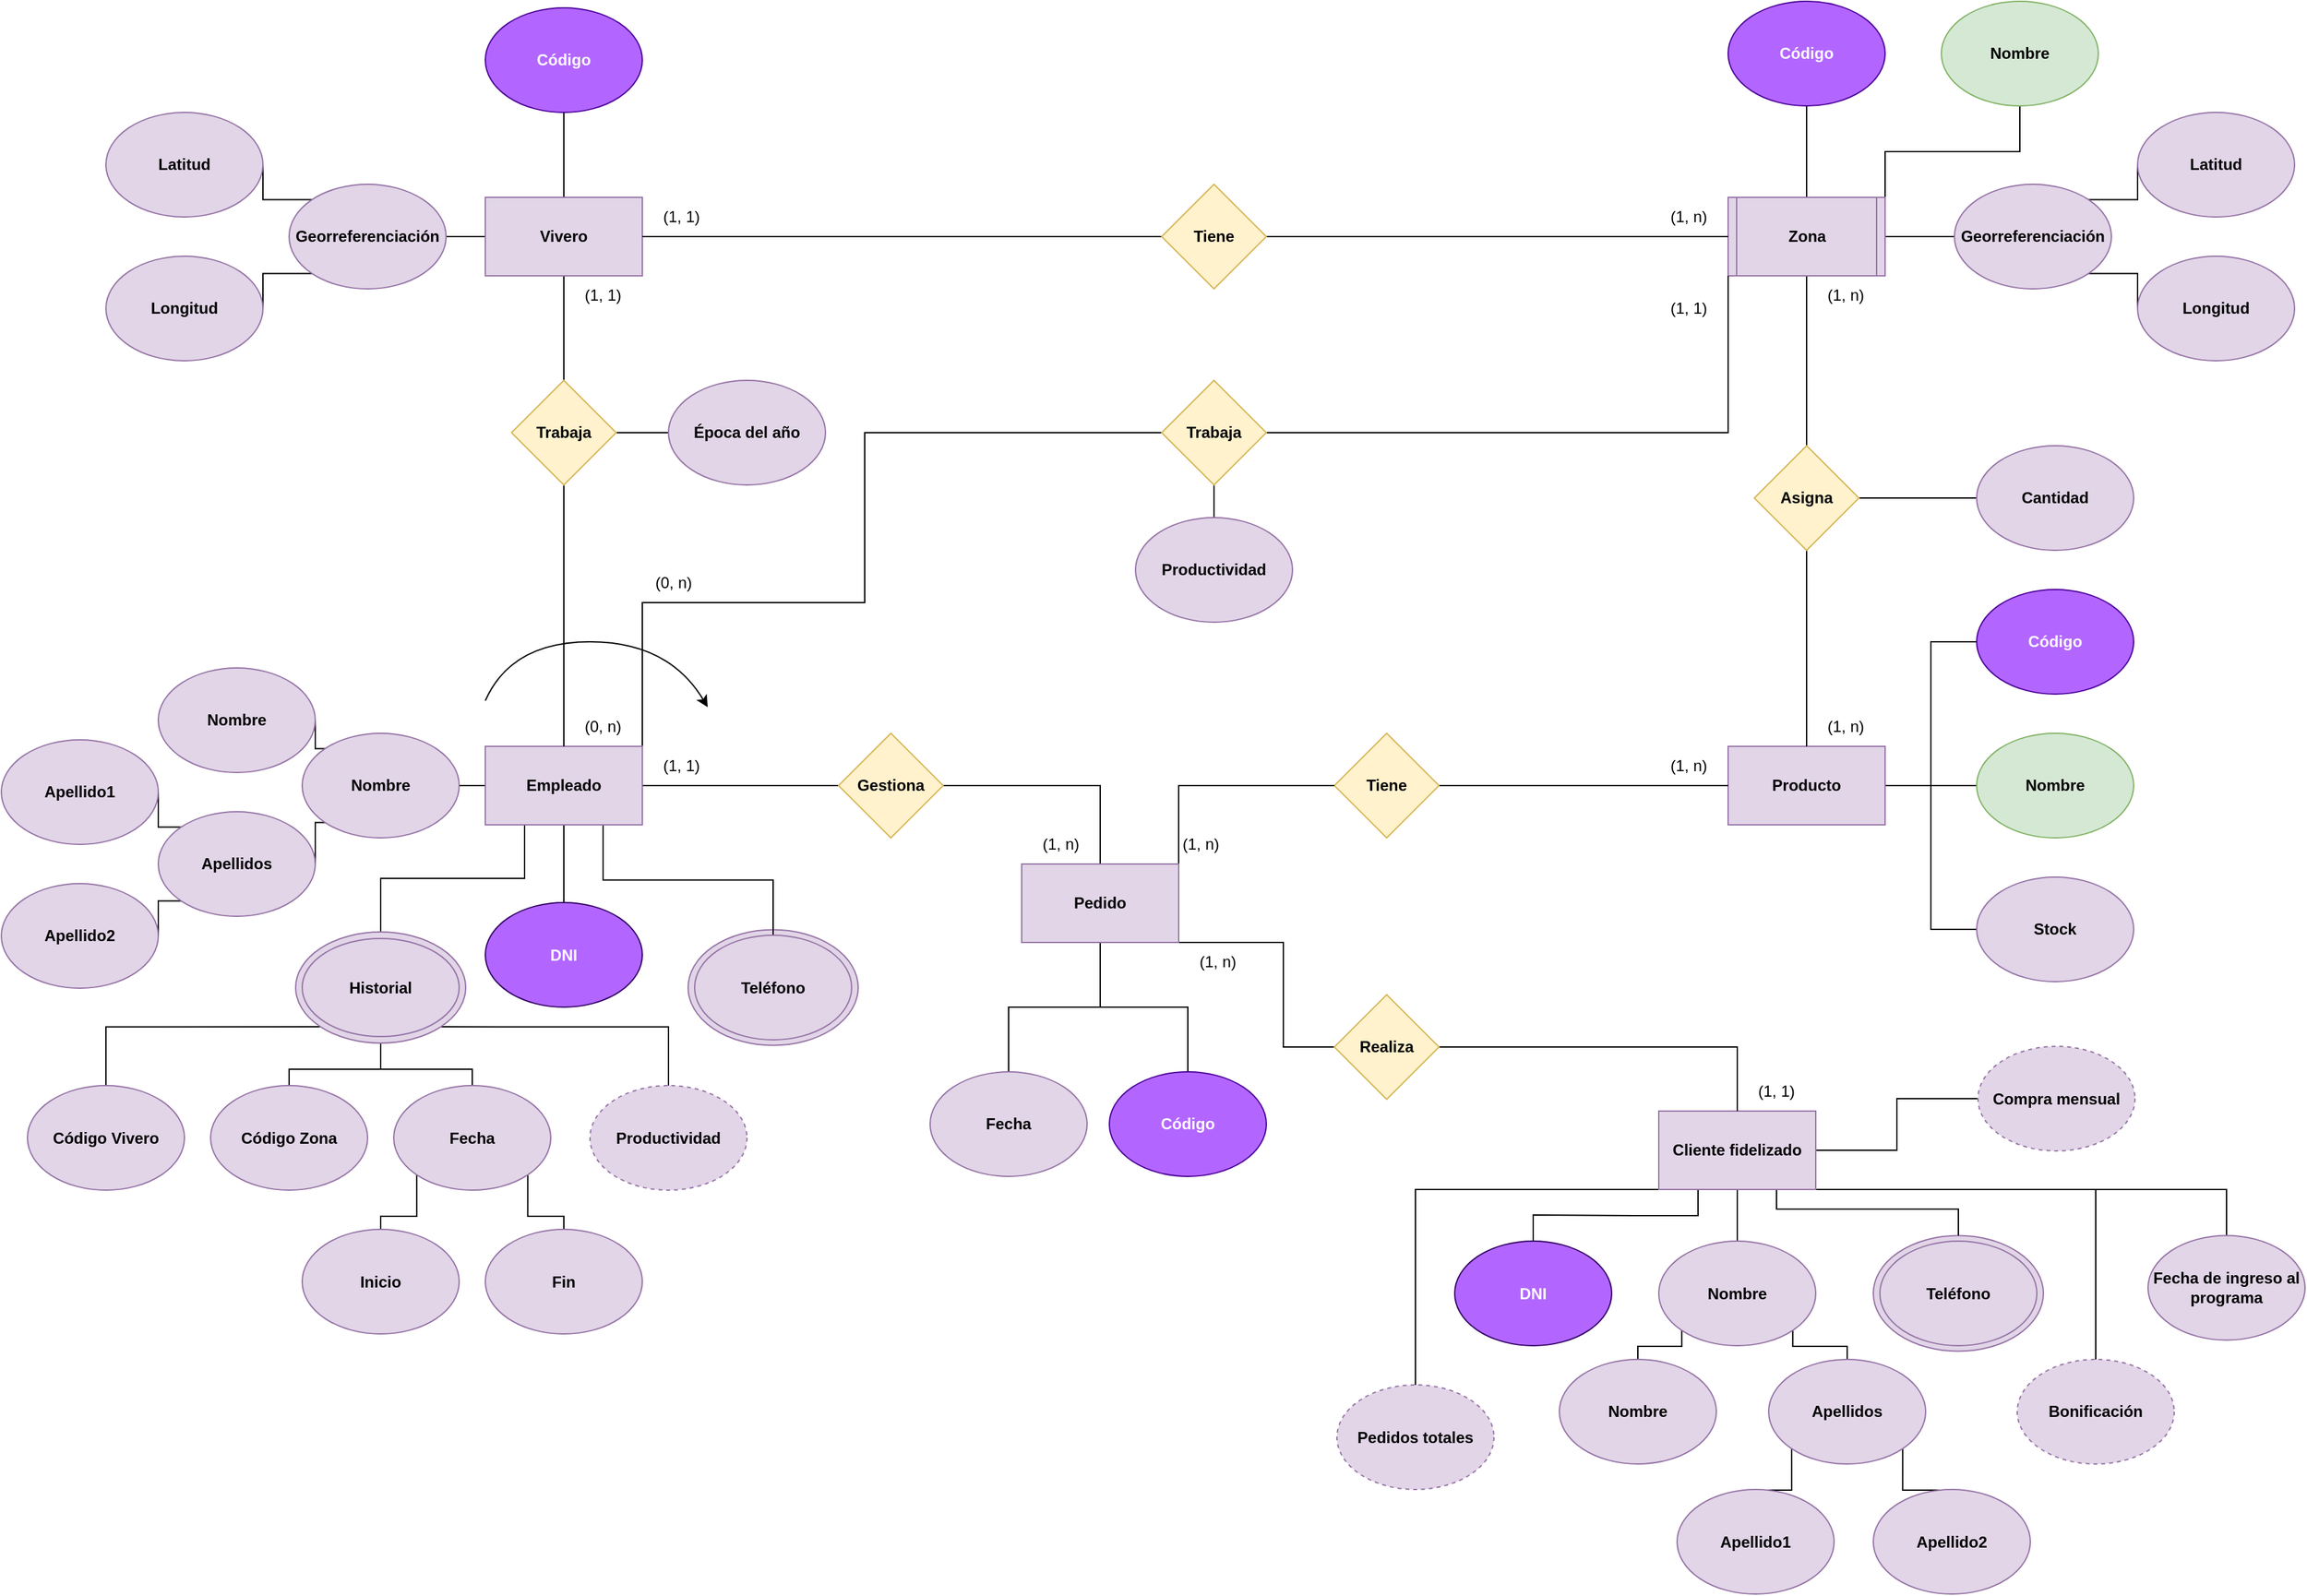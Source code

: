 <mxfile version="24.7.17">
  <diagram name="Página-1" id="fGBg8H6IiusP8ru-n_HM">
    <mxGraphModel grid="1" page="1" gridSize="10" guides="1" tooltips="1" connect="1" arrows="1" fold="1" pageScale="1" pageWidth="827" pageHeight="1169" math="0" shadow="0">
      <root>
        <mxCell id="0" />
        <mxCell id="1" parent="0" />
        <mxCell id="a82J_KMj02gzuWQmatUz-117" value="&lt;b&gt;Teléfono&lt;/b&gt;" style="ellipse;whiteSpace=wrap;html=1;fillColor=#e1d5e7;strokeColor=#9673a6;" vertex="1" parent="1">
          <mxGeometry x="395" y="860.25" width="130" height="88.5" as="geometry" />
        </mxCell>
        <mxCell id="a82J_KMj02gzuWQmatUz-102" style="edgeStyle=orthogonalEdgeStyle;rounded=0;orthogonalLoop=1;jettySize=auto;html=1;exitX=0.5;exitY=0;exitDx=0;exitDy=0;entryX=0.25;entryY=1;entryDx=0;entryDy=0;endArrow=none;endFill=0;" edge="1" parent="1" source="a82J_KMj02gzuWQmatUz-95" target="a82J_KMj02gzuWQmatUz-60">
          <mxGeometry relative="1" as="geometry" />
        </mxCell>
        <mxCell id="a82J_KMj02gzuWQmatUz-103" style="edgeStyle=orthogonalEdgeStyle;rounded=0;orthogonalLoop=1;jettySize=auto;html=1;exitX=0;exitY=1;exitDx=0;exitDy=0;entryX=0.5;entryY=0;entryDx=0;entryDy=0;endArrow=none;endFill=0;" edge="1" parent="1" source="a82J_KMj02gzuWQmatUz-95" target="a82J_KMj02gzuWQmatUz-96">
          <mxGeometry relative="1" as="geometry" />
        </mxCell>
        <mxCell id="a82J_KMj02gzuWQmatUz-104" style="edgeStyle=orthogonalEdgeStyle;rounded=0;orthogonalLoop=1;jettySize=auto;html=1;exitX=0.5;exitY=1;exitDx=0;exitDy=0;entryX=0.5;entryY=0;entryDx=0;entryDy=0;endArrow=none;endFill=0;" edge="1" parent="1" source="a82J_KMj02gzuWQmatUz-95" target="a82J_KMj02gzuWQmatUz-97">
          <mxGeometry relative="1" as="geometry" />
        </mxCell>
        <mxCell id="a82J_KMj02gzuWQmatUz-105" style="edgeStyle=orthogonalEdgeStyle;rounded=0;orthogonalLoop=1;jettySize=auto;html=1;exitX=0.5;exitY=1;exitDx=0;exitDy=0;entryX=0.5;entryY=0;entryDx=0;entryDy=0;endArrow=none;endFill=0;" edge="1" parent="1" source="a82J_KMj02gzuWQmatUz-95" target="a82J_KMj02gzuWQmatUz-98">
          <mxGeometry relative="1" as="geometry" />
        </mxCell>
        <mxCell id="a82J_KMj02gzuWQmatUz-106" style="edgeStyle=orthogonalEdgeStyle;rounded=0;orthogonalLoop=1;jettySize=auto;html=1;exitX=1;exitY=1;exitDx=0;exitDy=0;entryX=0.5;entryY=0;entryDx=0;entryDy=0;endArrow=none;endFill=0;" edge="1" parent="1" source="a82J_KMj02gzuWQmatUz-95" target="a82J_KMj02gzuWQmatUz-101">
          <mxGeometry relative="1" as="geometry" />
        </mxCell>
        <mxCell id="a82J_KMj02gzuWQmatUz-95" value="&lt;b&gt;Historial&lt;/b&gt;" style="ellipse;whiteSpace=wrap;html=1;fillColor=#e1d5e7;strokeColor=#9673a6;" vertex="1" parent="1">
          <mxGeometry x="95" y="862" width="130" height="85" as="geometry" />
        </mxCell>
        <mxCell id="a82J_KMj02gzuWQmatUz-9" style="edgeStyle=orthogonalEdgeStyle;rounded=0;orthogonalLoop=1;jettySize=auto;html=1;exitX=0;exitY=0.5;exitDx=0;exitDy=0;entryX=1;entryY=0.5;entryDx=0;entryDy=0;endArrow=none;endFill=0;" edge="1" parent="1" source="a82J_KMj02gzuWQmatUz-1" target="a82J_KMj02gzuWQmatUz-2">
          <mxGeometry relative="1" as="geometry" />
        </mxCell>
        <mxCell id="a82J_KMj02gzuWQmatUz-11" style="edgeStyle=orthogonalEdgeStyle;rounded=0;orthogonalLoop=1;jettySize=auto;html=1;exitX=0.5;exitY=0;exitDx=0;exitDy=0;entryX=0.5;entryY=1;entryDx=0;entryDy=0;endArrow=none;endFill=0;" edge="1" parent="1" source="a82J_KMj02gzuWQmatUz-1" target="a82J_KMj02gzuWQmatUz-10">
          <mxGeometry relative="1" as="geometry" />
        </mxCell>
        <mxCell id="a82J_KMj02gzuWQmatUz-66" style="edgeStyle=orthogonalEdgeStyle;rounded=0;orthogonalLoop=1;jettySize=auto;html=1;exitX=0.5;exitY=1;exitDx=0;exitDy=0;entryX=0.5;entryY=0;entryDx=0;entryDy=0;endArrow=none;endFill=0;" edge="1" parent="1" source="a82J_KMj02gzuWQmatUz-1" target="a82J_KMj02gzuWQmatUz-65">
          <mxGeometry relative="1" as="geometry" />
        </mxCell>
        <mxCell id="a82J_KMj02gzuWQmatUz-1" value="&lt;b&gt;Vivero&lt;/b&gt;" style="rounded=0;whiteSpace=wrap;html=1;fillColor=#e1d5e7;strokeColor=#9673a6;" vertex="1" parent="1">
          <mxGeometry x="240" y="300" width="120" height="60" as="geometry" />
        </mxCell>
        <mxCell id="a82J_KMj02gzuWQmatUz-7" style="edgeStyle=orthogonalEdgeStyle;rounded=0;orthogonalLoop=1;jettySize=auto;html=1;exitX=0;exitY=0;exitDx=0;exitDy=0;entryX=1;entryY=0.5;entryDx=0;entryDy=0;endArrow=none;endFill=0;" edge="1" parent="1" source="a82J_KMj02gzuWQmatUz-2" target="a82J_KMj02gzuWQmatUz-3">
          <mxGeometry relative="1" as="geometry" />
        </mxCell>
        <mxCell id="a82J_KMj02gzuWQmatUz-8" style="edgeStyle=orthogonalEdgeStyle;rounded=0;orthogonalLoop=1;jettySize=auto;html=1;exitX=0;exitY=1;exitDx=0;exitDy=0;entryX=1;entryY=0.5;entryDx=0;entryDy=0;endArrow=none;endFill=0;" edge="1" parent="1" source="a82J_KMj02gzuWQmatUz-2" target="a82J_KMj02gzuWQmatUz-4">
          <mxGeometry relative="1" as="geometry" />
        </mxCell>
        <mxCell id="a82J_KMj02gzuWQmatUz-2" value="&lt;b&gt;Georreferenciación&lt;/b&gt;" style="ellipse;whiteSpace=wrap;html=1;fillColor=#e1d5e7;strokeColor=#9673a6;" vertex="1" parent="1">
          <mxGeometry x="90" y="290" width="120" height="80" as="geometry" />
        </mxCell>
        <mxCell id="a82J_KMj02gzuWQmatUz-3" value="&lt;b&gt;Latitud&lt;/b&gt;" style="ellipse;whiteSpace=wrap;html=1;fillColor=#e1d5e7;strokeColor=#9673a6;" vertex="1" parent="1">
          <mxGeometry x="-50" y="235" width="120" height="80" as="geometry" />
        </mxCell>
        <mxCell id="a82J_KMj02gzuWQmatUz-4" value="&lt;b&gt;Longitud&lt;/b&gt;" style="ellipse;whiteSpace=wrap;html=1;fillColor=#e1d5e7;strokeColor=#9673a6;" vertex="1" parent="1">
          <mxGeometry x="-50" y="345" width="120" height="80" as="geometry" />
        </mxCell>
        <mxCell id="a82J_KMj02gzuWQmatUz-10" value="&lt;b&gt;&lt;font color=&quot;#ffffff&quot;&gt;Código&lt;/font&gt;&lt;/b&gt;" style="ellipse;whiteSpace=wrap;html=1;fillColor=#B266FF;strokeColor=#4C0099;" vertex="1" parent="1">
          <mxGeometry x="240" y="155" width="120" height="80" as="geometry" />
        </mxCell>
        <mxCell id="a82J_KMj02gzuWQmatUz-13" style="edgeStyle=orthogonalEdgeStyle;rounded=0;orthogonalLoop=1;jettySize=auto;html=1;exitX=0.5;exitY=0;exitDx=0;exitDy=0;entryX=0.5;entryY=1;entryDx=0;entryDy=0;endArrow=none;endFill=0;" edge="1" parent="1" source="a82J_KMj02gzuWQmatUz-14" target="a82J_KMj02gzuWQmatUz-20">
          <mxGeometry relative="1" as="geometry" />
        </mxCell>
        <mxCell id="a82J_KMj02gzuWQmatUz-21" style="edgeStyle=orthogonalEdgeStyle;rounded=0;orthogonalLoop=1;jettySize=auto;html=1;exitX=1;exitY=0.5;exitDx=0;exitDy=0;entryX=0;entryY=0.5;entryDx=0;entryDy=0;endArrow=none;endFill=0;" edge="1" parent="1" source="a82J_KMj02gzuWQmatUz-14" target="a82J_KMj02gzuWQmatUz-17">
          <mxGeometry relative="1" as="geometry" />
        </mxCell>
        <mxCell id="a82J_KMj02gzuWQmatUz-31" style="edgeStyle=orthogonalEdgeStyle;rounded=0;orthogonalLoop=1;jettySize=auto;html=1;exitX=1;exitY=0;exitDx=0;exitDy=0;entryX=0.5;entryY=1;entryDx=0;entryDy=0;endArrow=none;endFill=0;" edge="1" parent="1" source="a82J_KMj02gzuWQmatUz-14" target="a82J_KMj02gzuWQmatUz-24">
          <mxGeometry relative="1" as="geometry" />
        </mxCell>
        <mxCell id="a82J_KMj02gzuWQmatUz-14" value="&lt;b&gt;Zona&lt;/b&gt;" style="rounded=0;whiteSpace=wrap;html=1;fillColor=#e1d5e7;strokeColor=#9673a6;" vertex="1" parent="1">
          <mxGeometry x="1190" y="300" width="120" height="60" as="geometry" />
        </mxCell>
        <mxCell id="a82J_KMj02gzuWQmatUz-22" style="edgeStyle=orthogonalEdgeStyle;rounded=0;orthogonalLoop=1;jettySize=auto;html=1;exitX=1;exitY=0;exitDx=0;exitDy=0;entryX=0;entryY=0.5;entryDx=0;entryDy=0;endArrow=none;endFill=0;" edge="1" parent="1" source="a82J_KMj02gzuWQmatUz-17" target="a82J_KMj02gzuWQmatUz-18">
          <mxGeometry relative="1" as="geometry" />
        </mxCell>
        <mxCell id="a82J_KMj02gzuWQmatUz-23" style="edgeStyle=orthogonalEdgeStyle;rounded=0;orthogonalLoop=1;jettySize=auto;html=1;exitX=1;exitY=1;exitDx=0;exitDy=0;entryX=0;entryY=0.5;entryDx=0;entryDy=0;endArrow=none;endFill=0;" edge="1" parent="1" source="a82J_KMj02gzuWQmatUz-17" target="a82J_KMj02gzuWQmatUz-19">
          <mxGeometry relative="1" as="geometry" />
        </mxCell>
        <mxCell id="a82J_KMj02gzuWQmatUz-17" value="&lt;b&gt;Georreferenciación&lt;/b&gt;" style="ellipse;whiteSpace=wrap;html=1;fillColor=#e1d5e7;strokeColor=#9673a6;" vertex="1" parent="1">
          <mxGeometry x="1363" y="290" width="120" height="80" as="geometry" />
        </mxCell>
        <mxCell id="a82J_KMj02gzuWQmatUz-18" value="&lt;b&gt;Latitud&lt;/b&gt;" style="ellipse;whiteSpace=wrap;html=1;fillColor=#e1d5e7;strokeColor=#9673a6;" vertex="1" parent="1">
          <mxGeometry x="1503" y="235" width="120" height="80" as="geometry" />
        </mxCell>
        <mxCell id="a82J_KMj02gzuWQmatUz-19" value="&lt;b&gt;Longitud&lt;/b&gt;" style="ellipse;whiteSpace=wrap;html=1;fillColor=#e1d5e7;strokeColor=#9673a6;" vertex="1" parent="1">
          <mxGeometry x="1503" y="345" width="120" height="80" as="geometry" />
        </mxCell>
        <mxCell id="a82J_KMj02gzuWQmatUz-20" value="&lt;b&gt;&lt;font color=&quot;#ffffff&quot;&gt;Código&lt;/font&gt;&lt;/b&gt;" style="ellipse;whiteSpace=wrap;html=1;fillColor=#B266FF;strokeColor=#4C0099;" vertex="1" parent="1">
          <mxGeometry x="1190" y="150" width="120" height="80" as="geometry" />
        </mxCell>
        <mxCell id="a82J_KMj02gzuWQmatUz-24" value="&lt;b&gt;Nombre&lt;/b&gt;" style="ellipse;whiteSpace=wrap;html=1;fillColor=#d5e8d4;strokeColor=#82b366;" vertex="1" parent="1">
          <mxGeometry x="1353" y="150" width="120" height="80" as="geometry" />
        </mxCell>
        <mxCell id="a82J_KMj02gzuWQmatUz-27" style="edgeStyle=orthogonalEdgeStyle;rounded=0;orthogonalLoop=1;jettySize=auto;html=1;exitX=1;exitY=0.5;exitDx=0;exitDy=0;entryX=0;entryY=0.5;entryDx=0;entryDy=0;endArrow=none;endFill=0;" edge="1" parent="1" source="a82J_KMj02gzuWQmatUz-26" target="a82J_KMj02gzuWQmatUz-14">
          <mxGeometry relative="1" as="geometry" />
        </mxCell>
        <mxCell id="a82J_KMj02gzuWQmatUz-28" style="edgeStyle=orthogonalEdgeStyle;rounded=0;orthogonalLoop=1;jettySize=auto;html=1;exitX=0;exitY=0.5;exitDx=0;exitDy=0;entryX=1;entryY=0.5;entryDx=0;entryDy=0;endArrow=none;endFill=0;" edge="1" parent="1" source="a82J_KMj02gzuWQmatUz-26" target="a82J_KMj02gzuWQmatUz-1">
          <mxGeometry relative="1" as="geometry" />
        </mxCell>
        <mxCell id="a82J_KMj02gzuWQmatUz-26" value="&lt;b&gt;Tiene&lt;/b&gt;" style="rhombus;whiteSpace=wrap;html=1;fillColor=#fff2cc;strokeColor=#d6b656;" vertex="1" parent="1">
          <mxGeometry x="757" y="290" width="80" height="80" as="geometry" />
        </mxCell>
        <mxCell id="a82J_KMj02gzuWQmatUz-29" value="(1, n)" style="text;html=1;align=center;verticalAlign=middle;whiteSpace=wrap;rounded=0;" vertex="1" parent="1">
          <mxGeometry x="1130" y="300" width="60" height="30" as="geometry" />
        </mxCell>
        <mxCell id="a82J_KMj02gzuWQmatUz-30" value="(1, 1)" style="text;html=1;align=center;verticalAlign=middle;whiteSpace=wrap;rounded=0;" vertex="1" parent="1">
          <mxGeometry x="360" y="300" width="60" height="30" as="geometry" />
        </mxCell>
        <mxCell id="a82J_KMj02gzuWQmatUz-50" style="edgeStyle=orthogonalEdgeStyle;rounded=0;orthogonalLoop=1;jettySize=auto;html=1;exitX=0.5;exitY=1;exitDx=0;exitDy=0;entryX=0.5;entryY=0;entryDx=0;entryDy=0;endArrow=none;endFill=0;" edge="1" parent="1" source="a82J_KMj02gzuWQmatUz-32" target="a82J_KMj02gzuWQmatUz-49">
          <mxGeometry relative="1" as="geometry" />
        </mxCell>
        <mxCell id="a82J_KMj02gzuWQmatUz-32" value="&lt;b&gt;Zona&lt;/b&gt;" style="rounded=0;whiteSpace=wrap;html=1;fillColor=#e1d5e7;strokeColor=#9673a6;" vertex="1" parent="1">
          <mxGeometry x="1196.5" y="300" width="107" height="60" as="geometry" />
        </mxCell>
        <mxCell id="a82J_KMj02gzuWQmatUz-46" style="edgeStyle=orthogonalEdgeStyle;rounded=0;orthogonalLoop=1;jettySize=auto;html=1;exitX=1;exitY=0.5;exitDx=0;exitDy=0;entryX=0;entryY=0.5;entryDx=0;entryDy=0;endArrow=none;endFill=0;" edge="1" parent="1" source="a82J_KMj02gzuWQmatUz-36" target="a82J_KMj02gzuWQmatUz-41">
          <mxGeometry relative="1" as="geometry" />
        </mxCell>
        <mxCell id="a82J_KMj02gzuWQmatUz-47" style="edgeStyle=orthogonalEdgeStyle;rounded=0;orthogonalLoop=1;jettySize=auto;html=1;exitX=1;exitY=0.5;exitDx=0;exitDy=0;entryX=0;entryY=0.5;entryDx=0;entryDy=0;endArrow=none;endFill=0;" edge="1" parent="1" source="a82J_KMj02gzuWQmatUz-36" target="a82J_KMj02gzuWQmatUz-40">
          <mxGeometry relative="1" as="geometry" />
        </mxCell>
        <mxCell id="a82J_KMj02gzuWQmatUz-48" style="edgeStyle=orthogonalEdgeStyle;rounded=0;orthogonalLoop=1;jettySize=auto;html=1;exitX=1;exitY=0.5;exitDx=0;exitDy=0;entryX=0;entryY=0.5;entryDx=0;entryDy=0;endArrow=none;endFill=0;" edge="1" parent="1" source="a82J_KMj02gzuWQmatUz-36" target="a82J_KMj02gzuWQmatUz-44">
          <mxGeometry relative="1" as="geometry" />
        </mxCell>
        <mxCell id="a82J_KMj02gzuWQmatUz-36" value="&lt;b&gt;Producto&lt;/b&gt;" style="rounded=0;whiteSpace=wrap;html=1;fillColor=#e1d5e7;strokeColor=#9673a6;" vertex="1" parent="1">
          <mxGeometry x="1190" y="720" width="120" height="60" as="geometry" />
        </mxCell>
        <mxCell id="a82J_KMj02gzuWQmatUz-40" value="&lt;b&gt;Nombre&lt;/b&gt;" style="ellipse;whiteSpace=wrap;html=1;fillColor=#d5e8d4;strokeColor=#82b366;" vertex="1" parent="1">
          <mxGeometry x="1380" y="710" width="120" height="80" as="geometry" />
        </mxCell>
        <mxCell id="a82J_KMj02gzuWQmatUz-41" value="&lt;b&gt;&lt;font color=&quot;#ffffff&quot;&gt;Código&lt;/font&gt;&lt;/b&gt;" style="ellipse;whiteSpace=wrap;html=1;fillColor=#B266FF;strokeColor=#4C0099;" vertex="1" parent="1">
          <mxGeometry x="1380" y="600" width="120" height="80" as="geometry" />
        </mxCell>
        <mxCell id="a82J_KMj02gzuWQmatUz-44" value="&lt;b&gt;Stock&lt;/b&gt;" style="ellipse;whiteSpace=wrap;html=1;fillColor=#e1d5e7;strokeColor=#9673a6;" vertex="1" parent="1">
          <mxGeometry x="1380" y="820" width="120" height="80" as="geometry" />
        </mxCell>
        <mxCell id="a82J_KMj02gzuWQmatUz-51" style="edgeStyle=orthogonalEdgeStyle;rounded=0;orthogonalLoop=1;jettySize=auto;html=1;exitX=0.5;exitY=1;exitDx=0;exitDy=0;entryX=0.5;entryY=0;entryDx=0;entryDy=0;endArrow=none;endFill=0;" edge="1" parent="1" source="a82J_KMj02gzuWQmatUz-49" target="a82J_KMj02gzuWQmatUz-36">
          <mxGeometry relative="1" as="geometry" />
        </mxCell>
        <mxCell id="a82J_KMj02gzuWQmatUz-56" style="edgeStyle=orthogonalEdgeStyle;rounded=0;orthogonalLoop=1;jettySize=auto;html=1;exitX=1;exitY=0.5;exitDx=0;exitDy=0;entryX=0;entryY=0.5;entryDx=0;entryDy=0;endArrow=none;endFill=0;" edge="1" parent="1" source="a82J_KMj02gzuWQmatUz-49" target="a82J_KMj02gzuWQmatUz-55">
          <mxGeometry relative="1" as="geometry" />
        </mxCell>
        <mxCell id="a82J_KMj02gzuWQmatUz-49" value="&lt;b&gt;Asigna&lt;/b&gt;" style="rhombus;whiteSpace=wrap;html=1;fillColor=#fff2cc;strokeColor=#d6b656;" vertex="1" parent="1">
          <mxGeometry x="1210" y="490" width="80" height="80" as="geometry" />
        </mxCell>
        <mxCell id="a82J_KMj02gzuWQmatUz-53" value="(1, n)" style="text;html=1;align=center;verticalAlign=middle;whiteSpace=wrap;rounded=0;" vertex="1" parent="1">
          <mxGeometry x="1250" y="690" width="60" height="30" as="geometry" />
        </mxCell>
        <mxCell id="a82J_KMj02gzuWQmatUz-54" value="(1, n)" style="text;html=1;align=center;verticalAlign=middle;whiteSpace=wrap;rounded=0;" vertex="1" parent="1">
          <mxGeometry x="1250" y="360" width="60" height="30" as="geometry" />
        </mxCell>
        <mxCell id="a82J_KMj02gzuWQmatUz-55" value="&lt;b&gt;Cantidad&lt;/b&gt;" style="ellipse;whiteSpace=wrap;html=1;fillColor=#e1d5e7;strokeColor=#9673a6;" vertex="1" parent="1">
          <mxGeometry x="1380" y="490" width="120" height="80" as="geometry" />
        </mxCell>
        <mxCell id="a82J_KMj02gzuWQmatUz-76" style="edgeStyle=orthogonalEdgeStyle;rounded=0;orthogonalLoop=1;jettySize=auto;html=1;exitX=0;exitY=0.5;exitDx=0;exitDy=0;entryX=1;entryY=0.5;entryDx=0;entryDy=0;endArrow=none;endFill=0;" edge="1" parent="1" source="a82J_KMj02gzuWQmatUz-60" target="a82J_KMj02gzuWQmatUz-69">
          <mxGeometry relative="1" as="geometry" />
        </mxCell>
        <mxCell id="a82J_KMj02gzuWQmatUz-89" style="edgeStyle=orthogonalEdgeStyle;rounded=0;orthogonalLoop=1;jettySize=auto;html=1;exitX=1;exitY=0;exitDx=0;exitDy=0;entryX=0;entryY=0.5;entryDx=0;entryDy=0;endArrow=none;endFill=0;" edge="1" parent="1" source="a82J_KMj02gzuWQmatUz-60" target="a82J_KMj02gzuWQmatUz-86">
          <mxGeometry relative="1" as="geometry">
            <Array as="points">
              <mxPoint x="360" y="610" />
              <mxPoint x="530" y="610" />
              <mxPoint x="530" y="480" />
            </Array>
          </mxGeometry>
        </mxCell>
        <mxCell id="a82J_KMj02gzuWQmatUz-114" style="edgeStyle=orthogonalEdgeStyle;rounded=0;orthogonalLoop=1;jettySize=auto;html=1;exitX=0.5;exitY=1;exitDx=0;exitDy=0;entryX=0.5;entryY=0;entryDx=0;entryDy=0;endArrow=none;endFill=0;" edge="1" parent="1" source="a82J_KMj02gzuWQmatUz-60" target="a82J_KMj02gzuWQmatUz-161">
          <mxGeometry relative="1" as="geometry">
            <mxPoint x="300" y="840" as="targetPoint" />
          </mxGeometry>
        </mxCell>
        <mxCell id="a82J_KMj02gzuWQmatUz-116" style="edgeStyle=orthogonalEdgeStyle;rounded=0;orthogonalLoop=1;jettySize=auto;html=1;exitX=0.75;exitY=1;exitDx=0;exitDy=0;entryX=0.5;entryY=0;entryDx=0;entryDy=0;endArrow=none;endFill=0;" edge="1" parent="1" source="a82J_KMj02gzuWQmatUz-60" target="a82J_KMj02gzuWQmatUz-115">
          <mxGeometry relative="1" as="geometry" />
        </mxCell>
        <mxCell id="5jaXNJ8gNlYBTgya-SzL-17" style="edgeStyle=orthogonalEdgeStyle;rounded=0;orthogonalLoop=1;jettySize=auto;html=1;exitX=1;exitY=0.5;exitDx=0;exitDy=0;entryX=0;entryY=0.5;entryDx=0;entryDy=0;endArrow=none;endFill=0;" edge="1" parent="1" source="a82J_KMj02gzuWQmatUz-60" target="5jaXNJ8gNlYBTgya-SzL-16">
          <mxGeometry relative="1" as="geometry" />
        </mxCell>
        <mxCell id="a82J_KMj02gzuWQmatUz-60" value="&lt;b&gt;Empleado&lt;/b&gt;" style="rounded=0;whiteSpace=wrap;html=1;fillColor=#e1d5e7;strokeColor=#9673a6;" vertex="1" parent="1">
          <mxGeometry x="240" y="720" width="120" height="60" as="geometry" />
        </mxCell>
        <mxCell id="a82J_KMj02gzuWQmatUz-67" style="edgeStyle=orthogonalEdgeStyle;rounded=0;orthogonalLoop=1;jettySize=auto;html=1;exitX=0.5;exitY=1;exitDx=0;exitDy=0;entryX=0.5;entryY=0;entryDx=0;entryDy=0;endArrow=none;endFill=0;" edge="1" parent="1" source="a82J_KMj02gzuWQmatUz-65" target="a82J_KMj02gzuWQmatUz-60">
          <mxGeometry relative="1" as="geometry" />
        </mxCell>
        <mxCell id="a82J_KMj02gzuWQmatUz-93" style="edgeStyle=orthogonalEdgeStyle;rounded=0;orthogonalLoop=1;jettySize=auto;html=1;exitX=1;exitY=0.5;exitDx=0;exitDy=0;entryX=0;entryY=0.5;entryDx=0;entryDy=0;endArrow=none;endFill=0;" edge="1" parent="1" source="a82J_KMj02gzuWQmatUz-65" target="a82J_KMj02gzuWQmatUz-92">
          <mxGeometry relative="1" as="geometry" />
        </mxCell>
        <mxCell id="a82J_KMj02gzuWQmatUz-65" value="&lt;b&gt;Trabaja&lt;/b&gt;" style="rhombus;whiteSpace=wrap;html=1;fillColor=#fff2cc;strokeColor=#d6b656;" vertex="1" parent="1">
          <mxGeometry x="260" y="440" width="80" height="80" as="geometry" />
        </mxCell>
        <mxCell id="a82J_KMj02gzuWQmatUz-77" style="edgeStyle=orthogonalEdgeStyle;rounded=0;orthogonalLoop=1;jettySize=auto;html=1;exitX=0;exitY=0;exitDx=0;exitDy=0;entryX=1;entryY=0.5;entryDx=0;entryDy=0;endArrow=none;endFill=0;" edge="1" parent="1" source="a82J_KMj02gzuWQmatUz-69" target="a82J_KMj02gzuWQmatUz-70">
          <mxGeometry relative="1" as="geometry" />
        </mxCell>
        <mxCell id="a82J_KMj02gzuWQmatUz-78" style="edgeStyle=orthogonalEdgeStyle;rounded=0;orthogonalLoop=1;jettySize=auto;html=1;exitX=0;exitY=1;exitDx=0;exitDy=0;entryX=1;entryY=0.5;entryDx=0;entryDy=0;endArrow=none;endFill=0;" edge="1" parent="1" source="a82J_KMj02gzuWQmatUz-69" target="a82J_KMj02gzuWQmatUz-71">
          <mxGeometry relative="1" as="geometry" />
        </mxCell>
        <mxCell id="a82J_KMj02gzuWQmatUz-69" value="&lt;b&gt;Nombre&lt;/b&gt;" style="ellipse;whiteSpace=wrap;html=1;fillColor=#e1d5e7;strokeColor=#9673a6;" vertex="1" parent="1">
          <mxGeometry x="100" y="710" width="120" height="80" as="geometry" />
        </mxCell>
        <mxCell id="a82J_KMj02gzuWQmatUz-70" value="&lt;b&gt;Nombre&lt;/b&gt;" style="ellipse;whiteSpace=wrap;html=1;fillColor=#e1d5e7;strokeColor=#9673a6;" vertex="1" parent="1">
          <mxGeometry x="-10" y="660" width="120" height="80" as="geometry" />
        </mxCell>
        <mxCell id="a82J_KMj02gzuWQmatUz-80" style="edgeStyle=orthogonalEdgeStyle;rounded=0;orthogonalLoop=1;jettySize=auto;html=1;exitX=0;exitY=0;exitDx=0;exitDy=0;entryX=1;entryY=0.5;entryDx=0;entryDy=0;endArrow=none;endFill=0;" edge="1" parent="1" source="a82J_KMj02gzuWQmatUz-71" target="a82J_KMj02gzuWQmatUz-72">
          <mxGeometry relative="1" as="geometry" />
        </mxCell>
        <mxCell id="a82J_KMj02gzuWQmatUz-81" style="edgeStyle=orthogonalEdgeStyle;rounded=0;orthogonalLoop=1;jettySize=auto;html=1;exitX=0;exitY=1;exitDx=0;exitDy=0;entryX=1;entryY=0.5;entryDx=0;entryDy=0;endArrow=none;endFill=0;" edge="1" parent="1" source="a82J_KMj02gzuWQmatUz-71" target="a82J_KMj02gzuWQmatUz-73">
          <mxGeometry relative="1" as="geometry" />
        </mxCell>
        <mxCell id="a82J_KMj02gzuWQmatUz-71" value="&lt;b&gt;Apellidos&lt;/b&gt;" style="ellipse;whiteSpace=wrap;html=1;fillColor=#e1d5e7;strokeColor=#9673a6;" vertex="1" parent="1">
          <mxGeometry x="-10" y="770" width="120" height="80" as="geometry" />
        </mxCell>
        <mxCell id="a82J_KMj02gzuWQmatUz-72" value="&lt;b&gt;Apellido1&lt;/b&gt;" style="ellipse;whiteSpace=wrap;html=1;fillColor=#e1d5e7;strokeColor=#9673a6;" vertex="1" parent="1">
          <mxGeometry x="-130" y="715" width="120" height="80" as="geometry" />
        </mxCell>
        <mxCell id="a82J_KMj02gzuWQmatUz-73" value="&lt;b&gt;Apellido2&lt;/b&gt;" style="ellipse;whiteSpace=wrap;html=1;fillColor=#e1d5e7;strokeColor=#9673a6;" vertex="1" parent="1">
          <mxGeometry x="-130" y="825" width="120" height="80" as="geometry" />
        </mxCell>
        <mxCell id="a82J_KMj02gzuWQmatUz-83" value="(1, 1)" style="text;html=1;align=center;verticalAlign=middle;whiteSpace=wrap;rounded=0;" vertex="1" parent="1">
          <mxGeometry x="300" y="360" width="60" height="30" as="geometry" />
        </mxCell>
        <mxCell id="a82J_KMj02gzuWQmatUz-84" value="(0, n)" style="text;html=1;align=center;verticalAlign=middle;whiteSpace=wrap;rounded=0;" vertex="1" parent="1">
          <mxGeometry x="300" y="690" width="60" height="30" as="geometry" />
        </mxCell>
        <mxCell id="a82J_KMj02gzuWQmatUz-87" style="edgeStyle=orthogonalEdgeStyle;rounded=0;orthogonalLoop=1;jettySize=auto;html=1;exitX=1;exitY=0.5;exitDx=0;exitDy=0;entryX=0;entryY=1;entryDx=0;entryDy=0;endArrow=none;endFill=0;" edge="1" parent="1" source="a82J_KMj02gzuWQmatUz-86" target="a82J_KMj02gzuWQmatUz-14">
          <mxGeometry relative="1" as="geometry" />
        </mxCell>
        <mxCell id="a82J_KMj02gzuWQmatUz-110" style="edgeStyle=orthogonalEdgeStyle;rounded=0;orthogonalLoop=1;jettySize=auto;html=1;exitX=0.5;exitY=1;exitDx=0;exitDy=0;entryX=0.5;entryY=0;entryDx=0;entryDy=0;endArrow=none;endFill=0;" edge="1" parent="1" source="a82J_KMj02gzuWQmatUz-86" target="a82J_KMj02gzuWQmatUz-109">
          <mxGeometry relative="1" as="geometry" />
        </mxCell>
        <mxCell id="a82J_KMj02gzuWQmatUz-86" value="&lt;b&gt;Trabaja&lt;/b&gt;" style="rhombus;whiteSpace=wrap;html=1;fillColor=#fff2cc;strokeColor=#d6b656;" vertex="1" parent="1">
          <mxGeometry x="757" y="440" width="80" height="80" as="geometry" />
        </mxCell>
        <mxCell id="a82J_KMj02gzuWQmatUz-91" value="" style="curved=1;endArrow=classic;html=1;rounded=0;endFill=1;" edge="1" parent="1">
          <mxGeometry width="50" height="50" relative="1" as="geometry">
            <mxPoint x="240" y="685" as="sourcePoint" />
            <mxPoint x="410" y="690" as="targetPoint" />
            <Array as="points">
              <mxPoint x="260" y="640" />
              <mxPoint x="380" y="640" />
            </Array>
          </mxGeometry>
        </mxCell>
        <mxCell id="a82J_KMj02gzuWQmatUz-92" value="&lt;b&gt;Época del año&lt;/b&gt;" style="ellipse;whiteSpace=wrap;html=1;fillColor=#e1d5e7;strokeColor=#9673a6;" vertex="1" parent="1">
          <mxGeometry x="380" y="440" width="120" height="80" as="geometry" />
        </mxCell>
        <mxCell id="a82J_KMj02gzuWQmatUz-94" value="&lt;b&gt;Historial&lt;/b&gt;" style="ellipse;whiteSpace=wrap;html=1;fillColor=#e1d5e7;strokeColor=#9673a6;" vertex="1" parent="1">
          <mxGeometry x="100" y="867" width="120" height="75" as="geometry" />
        </mxCell>
        <mxCell id="a82J_KMj02gzuWQmatUz-96" value="&lt;b&gt;Código Vivero&lt;/b&gt;" style="ellipse;whiteSpace=wrap;html=1;fillColor=#e1d5e7;strokeColor=#9673a6;" vertex="1" parent="1">
          <mxGeometry x="-110" y="979.5" width="120" height="80" as="geometry" />
        </mxCell>
        <mxCell id="a82J_KMj02gzuWQmatUz-97" value="&lt;b&gt;Código Zona&lt;/b&gt;" style="ellipse;whiteSpace=wrap;html=1;fillColor=#e1d5e7;strokeColor=#9673a6;" vertex="1" parent="1">
          <mxGeometry x="30" y="979.5" width="120" height="80" as="geometry" />
        </mxCell>
        <mxCell id="a82J_KMj02gzuWQmatUz-107" style="edgeStyle=orthogonalEdgeStyle;rounded=0;orthogonalLoop=1;jettySize=auto;html=1;exitX=0;exitY=1;exitDx=0;exitDy=0;entryX=0.5;entryY=0;entryDx=0;entryDy=0;endArrow=none;endFill=0;" edge="1" parent="1" source="a82J_KMj02gzuWQmatUz-98" target="a82J_KMj02gzuWQmatUz-99">
          <mxGeometry relative="1" as="geometry" />
        </mxCell>
        <mxCell id="a82J_KMj02gzuWQmatUz-108" style="edgeStyle=orthogonalEdgeStyle;rounded=0;orthogonalLoop=1;jettySize=auto;html=1;exitX=1;exitY=1;exitDx=0;exitDy=0;entryX=0.5;entryY=0;entryDx=0;entryDy=0;endArrow=none;endFill=0;" edge="1" parent="1" source="a82J_KMj02gzuWQmatUz-98" target="a82J_KMj02gzuWQmatUz-100">
          <mxGeometry relative="1" as="geometry" />
        </mxCell>
        <mxCell id="a82J_KMj02gzuWQmatUz-98" value="&lt;b&gt;Fecha&lt;/b&gt;" style="ellipse;whiteSpace=wrap;html=1;fillColor=#e1d5e7;strokeColor=#9673a6;" vertex="1" parent="1">
          <mxGeometry x="170" y="979.5" width="120" height="80" as="geometry" />
        </mxCell>
        <mxCell id="a82J_KMj02gzuWQmatUz-99" value="&lt;b&gt;Inicio&lt;/b&gt;" style="ellipse;whiteSpace=wrap;html=1;fillColor=#e1d5e7;strokeColor=#9673a6;" vertex="1" parent="1">
          <mxGeometry x="100" y="1089.5" width="120" height="80" as="geometry" />
        </mxCell>
        <mxCell id="a82J_KMj02gzuWQmatUz-100" value="&lt;b&gt;Fin&lt;/b&gt;" style="ellipse;whiteSpace=wrap;html=1;fillColor=#e1d5e7;strokeColor=#9673a6;" vertex="1" parent="1">
          <mxGeometry x="240" y="1089.5" width="120" height="80" as="geometry" />
        </mxCell>
        <mxCell id="a82J_KMj02gzuWQmatUz-101" value="&lt;b&gt;Productividad&lt;/b&gt;" style="ellipse;whiteSpace=wrap;html=1;fillColor=#e1d5e7;strokeColor=#9673a6;dashed=1;" vertex="1" parent="1">
          <mxGeometry x="320" y="979.5" width="120" height="80" as="geometry" />
        </mxCell>
        <mxCell id="a82J_KMj02gzuWQmatUz-109" value="&lt;b&gt;Productividad&lt;/b&gt;" style="ellipse;whiteSpace=wrap;html=1;fillColor=#e1d5e7;strokeColor=#9673a6;" vertex="1" parent="1">
          <mxGeometry x="737" y="545" width="120" height="80" as="geometry" />
        </mxCell>
        <mxCell id="a82J_KMj02gzuWQmatUz-115" value="&lt;b&gt;Teléfono&lt;/b&gt;" style="ellipse;whiteSpace=wrap;html=1;fillColor=#e1d5e7;strokeColor=#9673a6;" vertex="1" parent="1">
          <mxGeometry x="400" y="864.5" width="120" height="80" as="geometry" />
        </mxCell>
        <mxCell id="a82J_KMj02gzuWQmatUz-118" value="&lt;b&gt;Teléfono&lt;/b&gt;" style="ellipse;whiteSpace=wrap;html=1;fillColor=#e1d5e7;strokeColor=#9673a6;" vertex="1" parent="1">
          <mxGeometry x="1301" y="1094.25" width="130" height="88.5" as="geometry" />
        </mxCell>
        <mxCell id="a82J_KMj02gzuWQmatUz-153" style="edgeStyle=orthogonalEdgeStyle;rounded=0;orthogonalLoop=1;jettySize=auto;html=1;exitX=0.75;exitY=1;exitDx=0;exitDy=0;entryX=0.5;entryY=0;entryDx=0;entryDy=0;endArrow=none;endFill=0;" edge="1" parent="1" source="a82J_KMj02gzuWQmatUz-129" target="a82J_KMj02gzuWQmatUz-118">
          <mxGeometry relative="1" as="geometry">
            <Array as="points">
              <mxPoint x="1227" y="1074" />
              <mxPoint x="1366" y="1074" />
            </Array>
          </mxGeometry>
        </mxCell>
        <mxCell id="a82J_KMj02gzuWQmatUz-154" style="edgeStyle=orthogonalEdgeStyle;rounded=0;orthogonalLoop=1;jettySize=auto;html=1;exitX=0.25;exitY=1;exitDx=0;exitDy=0;entryX=0.5;entryY=0;entryDx=0;entryDy=0;endArrow=none;endFill=0;" edge="1" parent="1" source="a82J_KMj02gzuWQmatUz-129" target="a82J_KMj02gzuWQmatUz-151">
          <mxGeometry relative="1" as="geometry" />
        </mxCell>
        <mxCell id="a82J_KMj02gzuWQmatUz-155" style="edgeStyle=orthogonalEdgeStyle;rounded=0;orthogonalLoop=1;jettySize=auto;html=1;exitX=0.5;exitY=1;exitDx=0;exitDy=0;entryX=0.5;entryY=0;entryDx=0;entryDy=0;endArrow=none;endFill=0;" edge="1" parent="1" source="a82J_KMj02gzuWQmatUz-129" target="a82J_KMj02gzuWQmatUz-133">
          <mxGeometry relative="1" as="geometry" />
        </mxCell>
        <mxCell id="5jaXNJ8gNlYBTgya-SzL-3" style="edgeStyle=orthogonalEdgeStyle;rounded=0;orthogonalLoop=1;jettySize=auto;html=1;exitX=1;exitY=1;exitDx=0;exitDy=0;entryX=0.5;entryY=0;entryDx=0;entryDy=0;endArrow=none;endFill=0;" edge="1" parent="1" source="a82J_KMj02gzuWQmatUz-129" target="5jaXNJ8gNlYBTgya-SzL-2">
          <mxGeometry relative="1" as="geometry">
            <Array as="points">
              <mxPoint x="1471" y="1058.75" />
            </Array>
          </mxGeometry>
        </mxCell>
        <mxCell id="5jaXNJ8gNlYBTgya-SzL-11" style="edgeStyle=orthogonalEdgeStyle;rounded=0;orthogonalLoop=1;jettySize=auto;html=1;exitX=0;exitY=1;exitDx=0;exitDy=0;entryX=0.5;entryY=0;entryDx=0;entryDy=0;endArrow=none;endFill=0;" edge="1" parent="1" source="a82J_KMj02gzuWQmatUz-129" target="5jaXNJ8gNlYBTgya-SzL-10">
          <mxGeometry relative="1" as="geometry">
            <Array as="points">
              <mxPoint x="951" y="1058.75" />
            </Array>
          </mxGeometry>
        </mxCell>
        <mxCell id="5jaXNJ8gNlYBTgya-SzL-15" style="edgeStyle=orthogonalEdgeStyle;rounded=0;orthogonalLoop=1;jettySize=auto;html=1;exitX=1;exitY=1;exitDx=0;exitDy=0;entryX=0.5;entryY=0;entryDx=0;entryDy=0;endArrow=none;endFill=0;" edge="1" parent="1" source="a82J_KMj02gzuWQmatUz-129" target="5jaXNJ8gNlYBTgya-SzL-14">
          <mxGeometry relative="1" as="geometry">
            <Array as="points">
              <mxPoint x="1571" y="1058.75" />
            </Array>
          </mxGeometry>
        </mxCell>
        <mxCell id="AnDM2eElT_ABfXNSowKB-17" style="edgeStyle=orthogonalEdgeStyle;rounded=0;orthogonalLoop=1;jettySize=auto;html=1;exitX=1;exitY=0.5;exitDx=0;exitDy=0;entryX=0;entryY=0.5;entryDx=0;entryDy=0;endArrow=none;endFill=0;" edge="1" parent="1" source="a82J_KMj02gzuWQmatUz-129" target="AnDM2eElT_ABfXNSowKB-18">
          <mxGeometry relative="1" as="geometry">
            <mxPoint x="1371" y="1028.357" as="targetPoint" />
          </mxGeometry>
        </mxCell>
        <mxCell id="a82J_KMj02gzuWQmatUz-129" value="&lt;b&gt;Cliente fidelizado&lt;/b&gt;" style="rounded=0;whiteSpace=wrap;html=1;fillColor=#e1d5e7;strokeColor=#9673a6;" vertex="1" parent="1">
          <mxGeometry x="1137" y="999" width="120" height="60" as="geometry" />
        </mxCell>
        <mxCell id="a82J_KMj02gzuWQmatUz-156" style="edgeStyle=orthogonalEdgeStyle;rounded=0;orthogonalLoop=1;jettySize=auto;html=1;exitX=0;exitY=1;exitDx=0;exitDy=0;entryX=0.5;entryY=0;entryDx=0;entryDy=0;endArrow=none;endFill=0;" edge="1" parent="1" source="a82J_KMj02gzuWQmatUz-133" target="a82J_KMj02gzuWQmatUz-134">
          <mxGeometry relative="1" as="geometry">
            <Array as="points">
              <mxPoint x="1155" y="1179" />
              <mxPoint x="1121" y="1179" />
            </Array>
          </mxGeometry>
        </mxCell>
        <mxCell id="a82J_KMj02gzuWQmatUz-157" style="edgeStyle=orthogonalEdgeStyle;rounded=0;orthogonalLoop=1;jettySize=auto;html=1;exitX=1;exitY=1;exitDx=0;exitDy=0;entryX=0.5;entryY=0;entryDx=0;entryDy=0;endArrow=none;endFill=0;" edge="1" parent="1" source="a82J_KMj02gzuWQmatUz-133" target="a82J_KMj02gzuWQmatUz-137">
          <mxGeometry relative="1" as="geometry">
            <Array as="points">
              <mxPoint x="1239" y="1179" />
              <mxPoint x="1281" y="1179" />
            </Array>
          </mxGeometry>
        </mxCell>
        <mxCell id="a82J_KMj02gzuWQmatUz-133" value="&lt;b&gt;Nombre&lt;/b&gt;" style="ellipse;whiteSpace=wrap;html=1;fillColor=#e1d5e7;strokeColor=#9673a6;" vertex="1" parent="1">
          <mxGeometry x="1137" y="1098.5" width="120" height="80" as="geometry" />
        </mxCell>
        <mxCell id="a82J_KMj02gzuWQmatUz-134" value="&lt;b&gt;Nombre&lt;/b&gt;" style="ellipse;whiteSpace=wrap;html=1;fillColor=#e1d5e7;strokeColor=#9673a6;" vertex="1" parent="1">
          <mxGeometry x="1061" y="1189" width="120" height="80" as="geometry" />
        </mxCell>
        <mxCell id="a82J_KMj02gzuWQmatUz-158" style="edgeStyle=orthogonalEdgeStyle;rounded=0;orthogonalLoop=1;jettySize=auto;html=1;exitX=0;exitY=1;exitDx=0;exitDy=0;entryX=0.5;entryY=0;entryDx=0;entryDy=0;endArrow=none;endFill=0;" edge="1" parent="1" source="a82J_KMj02gzuWQmatUz-137" target="a82J_KMj02gzuWQmatUz-138">
          <mxGeometry relative="1" as="geometry" />
        </mxCell>
        <mxCell id="a82J_KMj02gzuWQmatUz-159" style="edgeStyle=orthogonalEdgeStyle;rounded=0;orthogonalLoop=1;jettySize=auto;html=1;exitX=1;exitY=1;exitDx=0;exitDy=0;entryX=0.5;entryY=0;entryDx=0;entryDy=0;endArrow=none;endFill=0;" edge="1" parent="1" source="a82J_KMj02gzuWQmatUz-137" target="a82J_KMj02gzuWQmatUz-139">
          <mxGeometry relative="1" as="geometry" />
        </mxCell>
        <mxCell id="a82J_KMj02gzuWQmatUz-137" value="&lt;b&gt;Apellidos&lt;/b&gt;" style="ellipse;whiteSpace=wrap;html=1;fillColor=#e1d5e7;strokeColor=#9673a6;" vertex="1" parent="1">
          <mxGeometry x="1221" y="1189" width="120" height="80" as="geometry" />
        </mxCell>
        <mxCell id="a82J_KMj02gzuWQmatUz-138" value="&lt;b&gt;Apellido1&lt;/b&gt;" style="ellipse;whiteSpace=wrap;html=1;fillColor=#e1d5e7;strokeColor=#9673a6;" vertex="1" parent="1">
          <mxGeometry x="1151" y="1288.5" width="120" height="80" as="geometry" />
        </mxCell>
        <mxCell id="a82J_KMj02gzuWQmatUz-139" value="&lt;b&gt;Apellido2&lt;/b&gt;" style="ellipse;whiteSpace=wrap;html=1;fillColor=#e1d5e7;strokeColor=#9673a6;" vertex="1" parent="1">
          <mxGeometry x="1301" y="1288.5" width="120" height="80" as="geometry" />
        </mxCell>
        <mxCell id="a82J_KMj02gzuWQmatUz-151" value="&lt;b&gt;&lt;font color=&quot;#ffffff&quot;&gt;DNI&lt;/font&gt;&lt;/b&gt;" style="ellipse;whiteSpace=wrap;html=1;fillColor=#B266FF;strokeColor=#330066;" vertex="1" parent="1">
          <mxGeometry x="981" y="1098.5" width="120" height="80" as="geometry" />
        </mxCell>
        <mxCell id="a82J_KMj02gzuWQmatUz-152" value="&lt;b&gt;Teléfono&lt;/b&gt;" style="ellipse;whiteSpace=wrap;html=1;fillColor=#e1d5e7;strokeColor=#9673a6;" vertex="1" parent="1">
          <mxGeometry x="1306" y="1098.5" width="120" height="80" as="geometry" />
        </mxCell>
        <mxCell id="a82J_KMj02gzuWQmatUz-161" value="&lt;b&gt;&lt;font color=&quot;#ffffff&quot;&gt;DNI&lt;/font&gt;&lt;/b&gt;" style="ellipse;whiteSpace=wrap;html=1;fillColor=#B266FF;strokeColor=#330066;" vertex="1" parent="1">
          <mxGeometry x="240" y="839.5" width="120" height="80" as="geometry" />
        </mxCell>
        <mxCell id="5jaXNJ8gNlYBTgya-SzL-5" style="edgeStyle=orthogonalEdgeStyle;rounded=0;orthogonalLoop=1;jettySize=auto;html=1;exitX=1;exitY=0.5;exitDx=0;exitDy=0;entryX=0;entryY=0.5;entryDx=0;entryDy=0;endArrow=none;endFill=0;" edge="1" parent="1" source="5jaXNJ8gNlYBTgya-SzL-1" target="a82J_KMj02gzuWQmatUz-36">
          <mxGeometry relative="1" as="geometry" />
        </mxCell>
        <mxCell id="5jaXNJ8gNlYBTgya-SzL-1" value="&lt;b&gt;Tiene&lt;/b&gt;" style="rhombus;whiteSpace=wrap;html=1;fillColor=#fff2cc;strokeColor=#d6b656;" vertex="1" parent="1">
          <mxGeometry x="889" y="710" width="80" height="80" as="geometry" />
        </mxCell>
        <mxCell id="5jaXNJ8gNlYBTgya-SzL-2" value="&lt;b&gt;Bonificación&lt;/b&gt;" style="ellipse;whiteSpace=wrap;html=1;fillColor=#e1d5e7;strokeColor=#9673a6;dashed=1;" vertex="1" parent="1">
          <mxGeometry x="1411" y="1189" width="120" height="80" as="geometry" />
        </mxCell>
        <mxCell id="5jaXNJ8gNlYBTgya-SzL-10" value="&lt;b&gt;Pedidos totales&lt;/b&gt;" style="ellipse;whiteSpace=wrap;html=1;fillColor=#e1d5e7;strokeColor=#9673a6;dashed=1;" vertex="1" parent="1">
          <mxGeometry x="891" y="1208.5" width="120" height="80" as="geometry" />
        </mxCell>
        <mxCell id="5jaXNJ8gNlYBTgya-SzL-14" value="&lt;b&gt;Fecha de ingreso al programa&lt;/b&gt;" style="ellipse;whiteSpace=wrap;html=1;fillColor=#e1d5e7;strokeColor=#9673a6;" vertex="1" parent="1">
          <mxGeometry x="1511" y="1094.25" width="120" height="80" as="geometry" />
        </mxCell>
        <mxCell id="AnDM2eElT_ABfXNSowKB-13" style="edgeStyle=orthogonalEdgeStyle;rounded=0;orthogonalLoop=1;jettySize=auto;html=1;exitX=1;exitY=0.5;exitDx=0;exitDy=0;entryX=0.5;entryY=0;entryDx=0;entryDy=0;endArrow=none;endFill=0;" edge="1" parent="1" source="5jaXNJ8gNlYBTgya-SzL-16" target="AnDM2eElT_ABfXNSowKB-1">
          <mxGeometry relative="1" as="geometry" />
        </mxCell>
        <mxCell id="5jaXNJ8gNlYBTgya-SzL-16" value="&lt;b&gt;Gestiona&lt;/b&gt;" style="rhombus;whiteSpace=wrap;html=1;fillColor=#fff2cc;strokeColor=#d6b656;" vertex="1" parent="1">
          <mxGeometry x="510" y="710" width="80" height="80" as="geometry" />
        </mxCell>
        <mxCell id="5jaXNJ8gNlYBTgya-SzL-21" value="(0, n)" style="text;html=1;align=center;verticalAlign=middle;whiteSpace=wrap;rounded=0;" vertex="1" parent="1">
          <mxGeometry x="354" y="580" width="60" height="30" as="geometry" />
        </mxCell>
        <mxCell id="5jaXNJ8gNlYBTgya-SzL-22" value="(1, 1)" style="text;html=1;align=center;verticalAlign=middle;whiteSpace=wrap;rounded=0;" vertex="1" parent="1">
          <mxGeometry x="1130" y="370" width="60" height="30" as="geometry" />
        </mxCell>
        <mxCell id="5jaXNJ8gNlYBTgya-SzL-24" value="(1, 1)" style="text;html=1;align=center;verticalAlign=middle;whiteSpace=wrap;rounded=0;" vertex="1" parent="1">
          <mxGeometry x="360" y="720" width="60" height="30" as="geometry" />
        </mxCell>
        <mxCell id="5jaXNJ8gNlYBTgya-SzL-25" value="(1, n)" style="text;html=1;align=center;verticalAlign=middle;whiteSpace=wrap;rounded=0;" vertex="1" parent="1">
          <mxGeometry x="1130" y="720" width="60" height="30" as="geometry" />
        </mxCell>
        <mxCell id="AnDM2eElT_ABfXNSowKB-2" style="edgeStyle=orthogonalEdgeStyle;rounded=0;orthogonalLoop=1;jettySize=auto;html=1;exitX=0.5;exitY=1;exitDx=0;exitDy=0;entryX=0.5;entryY=0;entryDx=0;entryDy=0;endArrow=none;endFill=0;" edge="1" parent="1" source="AnDM2eElT_ABfXNSowKB-1" target="AnDM2eElT_ABfXNSowKB-3">
          <mxGeometry relative="1" as="geometry">
            <mxPoint x="387.714" y="1740.75" as="targetPoint" />
          </mxGeometry>
        </mxCell>
        <mxCell id="AnDM2eElT_ABfXNSowKB-12" style="edgeStyle=orthogonalEdgeStyle;rounded=0;orthogonalLoop=1;jettySize=auto;html=1;exitX=1;exitY=0.5;exitDx=0;exitDy=0;entryX=0;entryY=0.5;entryDx=0;entryDy=0;endArrow=none;endFill=0;" edge="1" parent="1" source="AnDM2eElT_ABfXNSowKB-1" target="AnDM2eElT_ABfXNSowKB-8">
          <mxGeometry relative="1" as="geometry">
            <Array as="points">
              <mxPoint x="770" y="870" />
              <mxPoint x="850" y="870" />
              <mxPoint x="850" y="950" />
            </Array>
          </mxGeometry>
        </mxCell>
        <mxCell id="AnDM2eElT_ABfXNSowKB-15" style="edgeStyle=orthogonalEdgeStyle;rounded=0;orthogonalLoop=1;jettySize=auto;html=1;exitX=1;exitY=0.5;exitDx=0;exitDy=0;entryX=0;entryY=0.5;entryDx=0;entryDy=0;endArrow=none;endFill=0;" edge="1" parent="1" source="AnDM2eElT_ABfXNSowKB-1" target="5jaXNJ8gNlYBTgya-SzL-1">
          <mxGeometry relative="1" as="geometry">
            <Array as="points">
              <mxPoint x="770" y="750" />
            </Array>
          </mxGeometry>
        </mxCell>
        <mxCell id="AnDM2eElT_ABfXNSowKB-20" style="edgeStyle=orthogonalEdgeStyle;rounded=0;orthogonalLoop=1;jettySize=auto;html=1;exitX=0.5;exitY=1;exitDx=0;exitDy=0;entryX=0.5;entryY=0;entryDx=0;entryDy=0;endArrow=none;endFill=0;" edge="1" parent="1" source="AnDM2eElT_ABfXNSowKB-1" target="AnDM2eElT_ABfXNSowKB-19">
          <mxGeometry relative="1" as="geometry" />
        </mxCell>
        <mxCell id="AnDM2eElT_ABfXNSowKB-1" value="&lt;b&gt;Pedido&lt;/b&gt;" style="rounded=0;whiteSpace=wrap;html=1;fillColor=#e1d5e7;strokeColor=#9673a6;" vertex="1" parent="1">
          <mxGeometry x="650" y="810" width="120" height="60" as="geometry" />
        </mxCell>
        <mxCell id="AnDM2eElT_ABfXNSowKB-3" value="&lt;b&gt;&lt;font color=&quot;#ffffff&quot;&gt;Código&lt;/font&gt;&lt;/b&gt;" style="ellipse;whiteSpace=wrap;html=1;fillColor=#B266FF;strokeColor=#4C0099;" vertex="1" parent="1">
          <mxGeometry x="717" y="969" width="120" height="80" as="geometry" />
        </mxCell>
        <mxCell id="AnDM2eElT_ABfXNSowKB-10" style="edgeStyle=orthogonalEdgeStyle;rounded=0;orthogonalLoop=1;jettySize=auto;html=1;exitX=1;exitY=0.5;exitDx=0;exitDy=0;entryX=0.5;entryY=0;entryDx=0;entryDy=0;endArrow=none;endFill=0;" edge="1" parent="1" source="AnDM2eElT_ABfXNSowKB-8" target="a82J_KMj02gzuWQmatUz-129">
          <mxGeometry relative="1" as="geometry">
            <mxPoint x="615" y="2079.5" as="targetPoint" />
          </mxGeometry>
        </mxCell>
        <mxCell id="AnDM2eElT_ABfXNSowKB-8" value="&lt;b&gt;Realiza&lt;/b&gt;" style="rhombus;whiteSpace=wrap;html=1;fillColor=#fff2cc;strokeColor=#d6b656;" vertex="1" parent="1">
          <mxGeometry x="889" y="910" width="80" height="80" as="geometry" />
        </mxCell>
        <mxCell id="AnDM2eElT_ABfXNSowKB-14" value="(1, n)" style="text;html=1;align=center;verticalAlign=middle;whiteSpace=wrap;rounded=0;" vertex="1" parent="1">
          <mxGeometry x="650" y="780" width="60" height="30" as="geometry" />
        </mxCell>
        <mxCell id="AnDM2eElT_ABfXNSowKB-16" value="(1, n)" style="text;html=1;align=center;verticalAlign=middle;whiteSpace=wrap;rounded=0;" vertex="1" parent="1">
          <mxGeometry x="757" y="780" width="60" height="30" as="geometry" />
        </mxCell>
        <mxCell id="Igl6CCC1BeFL67NztGT6-1" value="(1, 1)" style="text;html=1;align=center;verticalAlign=middle;whiteSpace=wrap;rounded=0;" vertex="1" parent="1">
          <mxGeometry x="1197" y="969" width="60" height="30" as="geometry" />
        </mxCell>
        <mxCell id="Igl6CCC1BeFL67NztGT6-2" value="(1, n)" style="text;html=1;align=center;verticalAlign=middle;whiteSpace=wrap;rounded=0;" vertex="1" parent="1">
          <mxGeometry x="770" y="870" width="60" height="30" as="geometry" />
        </mxCell>
        <mxCell id="AnDM2eElT_ABfXNSowKB-18" value="&lt;b&gt;Compra mensual&lt;/b&gt;" style="ellipse;whiteSpace=wrap;html=1;fillColor=#e1d5e7;strokeColor=#9673a6;dashed=1;" vertex="1" parent="1">
          <mxGeometry x="1381" y="949.5" width="120" height="80" as="geometry" />
        </mxCell>
        <mxCell id="AnDM2eElT_ABfXNSowKB-19" value="&lt;b&gt;Fecha&lt;/b&gt;" style="ellipse;whiteSpace=wrap;html=1;fillColor=#e1d5e7;strokeColor=#9673a6;" vertex="1" parent="1">
          <mxGeometry x="580" y="969" width="120" height="80" as="geometry" />
        </mxCell>
      </root>
    </mxGraphModel>
  </diagram>
</mxfile>
